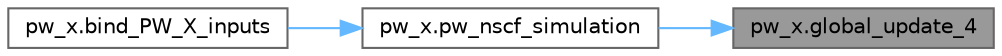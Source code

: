 digraph "pw_x.global_update_4"
{
 // LATEX_PDF_SIZE
  bgcolor="transparent";
  edge [fontname=Helvetica,fontsize=10,labelfontname=Helvetica,labelfontsize=10];
  node [fontname=Helvetica,fontsize=10,shape=box,height=0.2,width=0.4];
  rankdir="RL";
  Node1 [label="pw_x.global_update_4",height=0.2,width=0.4,color="gray40", fillcolor="grey60", style="filled", fontcolor="black",tooltip="('STARTED PW SCF SIMULATION')"];
  Node1 -> Node2 [dir="back",color="steelblue1",style="solid"];
  Node2 [label="pw_x.pw_nscf_simulation",height=0.2,width=0.4,color="grey40", fillcolor="white", style="filled",URL="$d8/dbc/namespacepw__x.html#a68a756e7404ef27e498479e126328e30",tooltip=" "];
  Node2 -> Node3 [dir="back",color="steelblue1",style="solid"];
  Node3 [label="pw_x.bind_PW_X_inputs",height=0.2,width=0.4,color="grey40", fillcolor="white", style="filled",URL="$d8/dbc/namespacepw__x.html#a16099c23ec3eb8d319a775c3f936dc2e",tooltip=" "];
}
